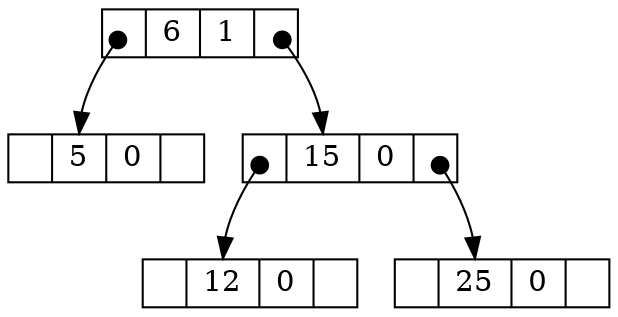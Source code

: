 digraph arbre {
	node [shape=record,height=.1]
	edge [tailclip=false,arrowtail=dot,dir=both]
	n0 [label="<gauche> | <valeur> 6 | <balance> 1 | <droit>"];
	n0:gauche:c -> n1:valeur;
	n1 [label="<gauche> | <valeur> 5 | <balance> 0 | <droit>"];
	n0:droit:c -> n2:valeur;
	n2 [label="<gauche> | <valeur> 15 | <balance> 0 | <droit>"];
	n2:gauche:c -> n3:valeur;
	n3 [label="<gauche> | <valeur> 12 | <balance> 0 | <droit>"];
	n2:droit:c -> n4:valeur;
	n4 [label="<gauche> | <valeur> 25 | <balance> 0 | <droit>"];
}
